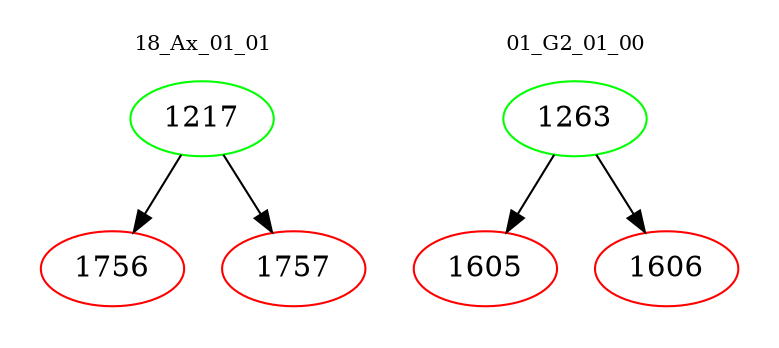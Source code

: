 digraph{
subgraph cluster_0 {
color = white
label = "18_Ax_01_01";
fontsize=10;
T0_1217 [label="1217", color="green"]
T0_1217 -> T0_1756 [color="black"]
T0_1756 [label="1756", color="red"]
T0_1217 -> T0_1757 [color="black"]
T0_1757 [label="1757", color="red"]
}
subgraph cluster_1 {
color = white
label = "01_G2_01_00";
fontsize=10;
T1_1263 [label="1263", color="green"]
T1_1263 -> T1_1605 [color="black"]
T1_1605 [label="1605", color="red"]
T1_1263 -> T1_1606 [color="black"]
T1_1606 [label="1606", color="red"]
}
}
